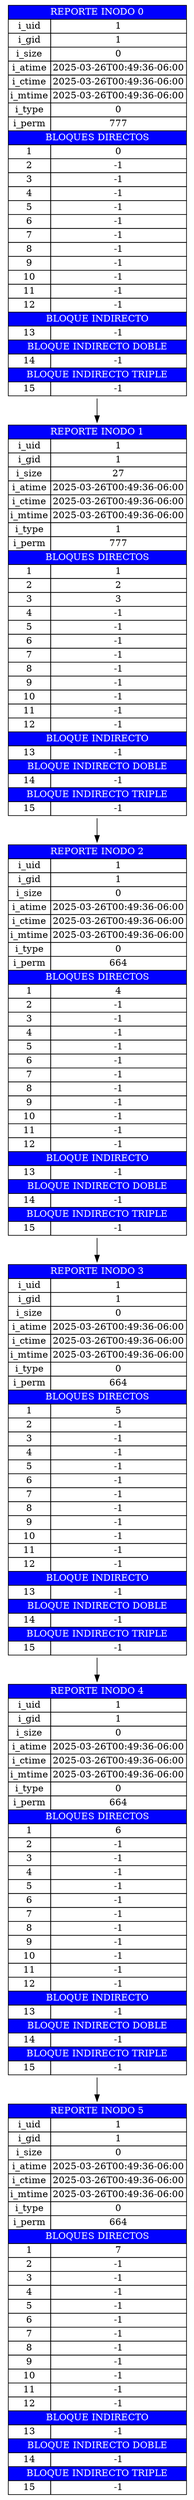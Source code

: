 digraph G {
        node [shape=plaintext]
    inode0 [label=<
            <table border="0" cellborder="1" cellspacing="0">
                <tr><td colspan="2" bgcolor="#0000FF"><font color="white"> REPORTE INODO 0 </font></td></tr>
                <tr><td>i_uid</td><td>1</td></tr>
                <tr><td>i_gid</td><td>1</td></tr>
                <tr><td>i_size</td><td>0</td></tr>
                <tr><td>i_atime</td><td>2025-03-26T00:49:36-06:00</td></tr>
                <tr><td>i_ctime</td><td>2025-03-26T00:49:36-06:00</td></tr>
                <tr><td>i_mtime</td><td>2025-03-26T00:49:36-06:00</td></tr>
                <tr><td>i_type</td><td>0</td></tr>
                <tr><td>i_perm</td><td>777</td></tr>
                <tr><td colspan="2" bgcolor="#0000FF"><font color="white"> BLOQUES DIRECTOS </font></td></tr>
            <tr><td>1</td><td>0</td></tr><tr><td>2</td><td>-1</td></tr><tr><td>3</td><td>-1</td></tr><tr><td>4</td><td>-1</td></tr><tr><td>5</td><td>-1</td></tr><tr><td>6</td><td>-1</td></tr><tr><td>7</td><td>-1</td></tr><tr><td>8</td><td>-1</td></tr><tr><td>9</td><td>-1</td></tr><tr><td>10</td><td>-1</td></tr><tr><td>11</td><td>-1</td></tr><tr><td>12</td><td>-1</td></tr>
                <tr><td colspan="2" bgcolor="#0000FF"><font color="white"> BLOQUE INDIRECTO </font></td></tr>
                <tr><td>13</td><td>-1</td></tr>
                <tr><td colspan="2" bgcolor="#0000FF"><font color="white"> BLOQUE INDIRECTO DOBLE </font></td></tr>
                <tr><td>14</td><td>-1</td></tr>
                <tr><td colspan="2" bgcolor="#0000FF"><font color="white"> BLOQUE INDIRECTO TRIPLE </font></td></tr>
                <tr><td>15</td><td>-1</td></tr>
            </table>>];
        inode0 -> inode1;
inode1 [label=<
            <table border="0" cellborder="1" cellspacing="0">
                <tr><td colspan="2" bgcolor="#0000FF"><font color="white"> REPORTE INODO 1 </font></td></tr>
                <tr><td>i_uid</td><td>1</td></tr>
                <tr><td>i_gid</td><td>1</td></tr>
                <tr><td>i_size</td><td>27</td></tr>
                <tr><td>i_atime</td><td>2025-03-26T00:49:36-06:00</td></tr>
                <tr><td>i_ctime</td><td>2025-03-26T00:49:36-06:00</td></tr>
                <tr><td>i_mtime</td><td>2025-03-26T00:49:36-06:00</td></tr>
                <tr><td>i_type</td><td>1</td></tr>
                <tr><td>i_perm</td><td>777</td></tr>
                <tr><td colspan="2" bgcolor="#0000FF"><font color="white"> BLOQUES DIRECTOS </font></td></tr>
            <tr><td>1</td><td>1</td></tr><tr><td>2</td><td>2</td></tr><tr><td>3</td><td>3</td></tr><tr><td>4</td><td>-1</td></tr><tr><td>5</td><td>-1</td></tr><tr><td>6</td><td>-1</td></tr><tr><td>7</td><td>-1</td></tr><tr><td>8</td><td>-1</td></tr><tr><td>9</td><td>-1</td></tr><tr><td>10</td><td>-1</td></tr><tr><td>11</td><td>-1</td></tr><tr><td>12</td><td>-1</td></tr>
                <tr><td colspan="2" bgcolor="#0000FF"><font color="white"> BLOQUE INDIRECTO </font></td></tr>
                <tr><td>13</td><td>-1</td></tr>
                <tr><td colspan="2" bgcolor="#0000FF"><font color="white"> BLOQUE INDIRECTO DOBLE </font></td></tr>
                <tr><td>14</td><td>-1</td></tr>
                <tr><td colspan="2" bgcolor="#0000FF"><font color="white"> BLOQUE INDIRECTO TRIPLE </font></td></tr>
                <tr><td>15</td><td>-1</td></tr>
            </table>>];
        inode1 -> inode2;
inode2 [label=<
            <table border="0" cellborder="1" cellspacing="0">
                <tr><td colspan="2" bgcolor="#0000FF"><font color="white"> REPORTE INODO 2 </font></td></tr>
                <tr><td>i_uid</td><td>1</td></tr>
                <tr><td>i_gid</td><td>1</td></tr>
                <tr><td>i_size</td><td>0</td></tr>
                <tr><td>i_atime</td><td>2025-03-26T00:49:36-06:00</td></tr>
                <tr><td>i_ctime</td><td>2025-03-26T00:49:36-06:00</td></tr>
                <tr><td>i_mtime</td><td>2025-03-26T00:49:36-06:00</td></tr>
                <tr><td>i_type</td><td>0</td></tr>
                <tr><td>i_perm</td><td>664</td></tr>
                <tr><td colspan="2" bgcolor="#0000FF"><font color="white"> BLOQUES DIRECTOS </font></td></tr>
            <tr><td>1</td><td>4</td></tr><tr><td>2</td><td>-1</td></tr><tr><td>3</td><td>-1</td></tr><tr><td>4</td><td>-1</td></tr><tr><td>5</td><td>-1</td></tr><tr><td>6</td><td>-1</td></tr><tr><td>7</td><td>-1</td></tr><tr><td>8</td><td>-1</td></tr><tr><td>9</td><td>-1</td></tr><tr><td>10</td><td>-1</td></tr><tr><td>11</td><td>-1</td></tr><tr><td>12</td><td>-1</td></tr>
                <tr><td colspan="2" bgcolor="#0000FF"><font color="white"> BLOQUE INDIRECTO </font></td></tr>
                <tr><td>13</td><td>-1</td></tr>
                <tr><td colspan="2" bgcolor="#0000FF"><font color="white"> BLOQUE INDIRECTO DOBLE </font></td></tr>
                <tr><td>14</td><td>-1</td></tr>
                <tr><td colspan="2" bgcolor="#0000FF"><font color="white"> BLOQUE INDIRECTO TRIPLE </font></td></tr>
                <tr><td>15</td><td>-1</td></tr>
            </table>>];
        inode2 -> inode3;
inode3 [label=<
            <table border="0" cellborder="1" cellspacing="0">
                <tr><td colspan="2" bgcolor="#0000FF"><font color="white"> REPORTE INODO 3 </font></td></tr>
                <tr><td>i_uid</td><td>1</td></tr>
                <tr><td>i_gid</td><td>1</td></tr>
                <tr><td>i_size</td><td>0</td></tr>
                <tr><td>i_atime</td><td>2025-03-26T00:49:36-06:00</td></tr>
                <tr><td>i_ctime</td><td>2025-03-26T00:49:36-06:00</td></tr>
                <tr><td>i_mtime</td><td>2025-03-26T00:49:36-06:00</td></tr>
                <tr><td>i_type</td><td>0</td></tr>
                <tr><td>i_perm</td><td>664</td></tr>
                <tr><td colspan="2" bgcolor="#0000FF"><font color="white"> BLOQUES DIRECTOS </font></td></tr>
            <tr><td>1</td><td>5</td></tr><tr><td>2</td><td>-1</td></tr><tr><td>3</td><td>-1</td></tr><tr><td>4</td><td>-1</td></tr><tr><td>5</td><td>-1</td></tr><tr><td>6</td><td>-1</td></tr><tr><td>7</td><td>-1</td></tr><tr><td>8</td><td>-1</td></tr><tr><td>9</td><td>-1</td></tr><tr><td>10</td><td>-1</td></tr><tr><td>11</td><td>-1</td></tr><tr><td>12</td><td>-1</td></tr>
                <tr><td colspan="2" bgcolor="#0000FF"><font color="white"> BLOQUE INDIRECTO </font></td></tr>
                <tr><td>13</td><td>-1</td></tr>
                <tr><td colspan="2" bgcolor="#0000FF"><font color="white"> BLOQUE INDIRECTO DOBLE </font></td></tr>
                <tr><td>14</td><td>-1</td></tr>
                <tr><td colspan="2" bgcolor="#0000FF"><font color="white"> BLOQUE INDIRECTO TRIPLE </font></td></tr>
                <tr><td>15</td><td>-1</td></tr>
            </table>>];
        inode3 -> inode4;
inode4 [label=<
            <table border="0" cellborder="1" cellspacing="0">
                <tr><td colspan="2" bgcolor="#0000FF"><font color="white"> REPORTE INODO 4 </font></td></tr>
                <tr><td>i_uid</td><td>1</td></tr>
                <tr><td>i_gid</td><td>1</td></tr>
                <tr><td>i_size</td><td>0</td></tr>
                <tr><td>i_atime</td><td>2025-03-26T00:49:36-06:00</td></tr>
                <tr><td>i_ctime</td><td>2025-03-26T00:49:36-06:00</td></tr>
                <tr><td>i_mtime</td><td>2025-03-26T00:49:36-06:00</td></tr>
                <tr><td>i_type</td><td>0</td></tr>
                <tr><td>i_perm</td><td>664</td></tr>
                <tr><td colspan="2" bgcolor="#0000FF"><font color="white"> BLOQUES DIRECTOS </font></td></tr>
            <tr><td>1</td><td>6</td></tr><tr><td>2</td><td>-1</td></tr><tr><td>3</td><td>-1</td></tr><tr><td>4</td><td>-1</td></tr><tr><td>5</td><td>-1</td></tr><tr><td>6</td><td>-1</td></tr><tr><td>7</td><td>-1</td></tr><tr><td>8</td><td>-1</td></tr><tr><td>9</td><td>-1</td></tr><tr><td>10</td><td>-1</td></tr><tr><td>11</td><td>-1</td></tr><tr><td>12</td><td>-1</td></tr>
                <tr><td colspan="2" bgcolor="#0000FF"><font color="white"> BLOQUE INDIRECTO </font></td></tr>
                <tr><td>13</td><td>-1</td></tr>
                <tr><td colspan="2" bgcolor="#0000FF"><font color="white"> BLOQUE INDIRECTO DOBLE </font></td></tr>
                <tr><td>14</td><td>-1</td></tr>
                <tr><td colspan="2" bgcolor="#0000FF"><font color="white"> BLOQUE INDIRECTO TRIPLE </font></td></tr>
                <tr><td>15</td><td>-1</td></tr>
            </table>>];
        inode4 -> inode5;
inode5 [label=<
            <table border="0" cellborder="1" cellspacing="0">
                <tr><td colspan="2" bgcolor="#0000FF"><font color="white"> REPORTE INODO 5 </font></td></tr>
                <tr><td>i_uid</td><td>1</td></tr>
                <tr><td>i_gid</td><td>1</td></tr>
                <tr><td>i_size</td><td>0</td></tr>
                <tr><td>i_atime</td><td>2025-03-26T00:49:36-06:00</td></tr>
                <tr><td>i_ctime</td><td>2025-03-26T00:49:36-06:00</td></tr>
                <tr><td>i_mtime</td><td>2025-03-26T00:49:36-06:00</td></tr>
                <tr><td>i_type</td><td>0</td></tr>
                <tr><td>i_perm</td><td>664</td></tr>
                <tr><td colspan="2" bgcolor="#0000FF"><font color="white"> BLOQUES DIRECTOS </font></td></tr>
            <tr><td>1</td><td>7</td></tr><tr><td>2</td><td>-1</td></tr><tr><td>3</td><td>-1</td></tr><tr><td>4</td><td>-1</td></tr><tr><td>5</td><td>-1</td></tr><tr><td>6</td><td>-1</td></tr><tr><td>7</td><td>-1</td></tr><tr><td>8</td><td>-1</td></tr><tr><td>9</td><td>-1</td></tr><tr><td>10</td><td>-1</td></tr><tr><td>11</td><td>-1</td></tr><tr><td>12</td><td>-1</td></tr>
                <tr><td colspan="2" bgcolor="#0000FF"><font color="white"> BLOQUE INDIRECTO </font></td></tr>
                <tr><td>13</td><td>-1</td></tr>
                <tr><td colspan="2" bgcolor="#0000FF"><font color="white"> BLOQUE INDIRECTO DOBLE </font></td></tr>
                <tr><td>14</td><td>-1</td></tr>
                <tr><td colspan="2" bgcolor="#0000FF"><font color="white"> BLOQUE INDIRECTO TRIPLE </font></td></tr>
                <tr><td>15</td><td>-1</td></tr>
            </table>>];
        }